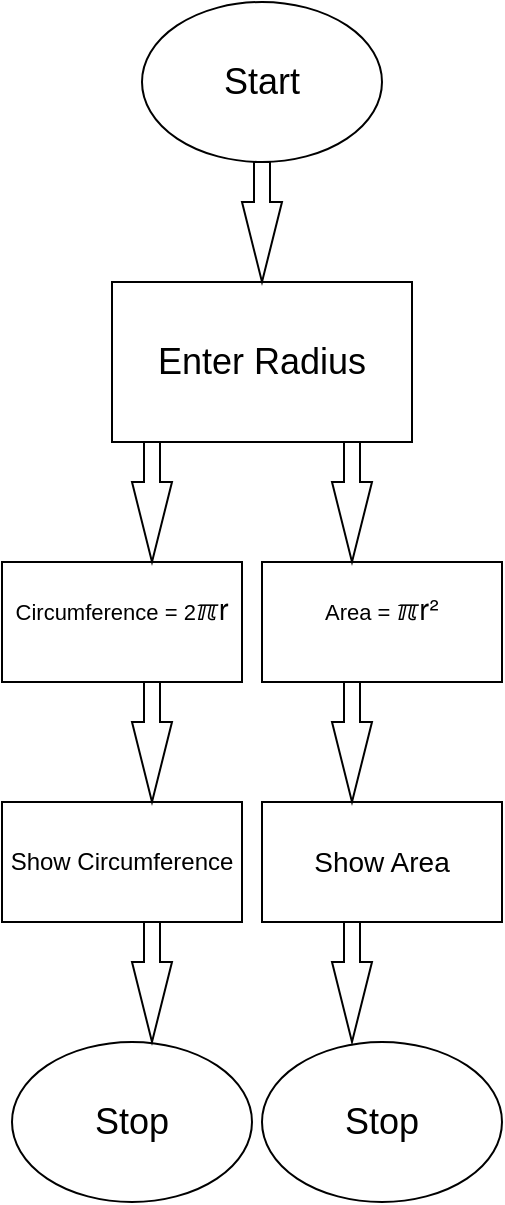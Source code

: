 <mxfile version="14.4.2" type="github"><diagram id="uKeBXFr9ePfVwxBIw0f9" name="Page-1"><mxGraphModel dx="1422" dy="762" grid="1" gridSize="10" guides="1" tooltips="1" connect="1" arrows="1" fold="1" page="1" pageScale="1" pageWidth="850" pageHeight="1100" math="0" shadow="0"><root><mxCell id="0"/><mxCell id="1" parent="0"/><mxCell id="jNXJlrop_OGe3CUt8n3I-1" value="&lt;font style=&quot;font-size: 18px&quot;&gt;Start&lt;/font&gt;" style="ellipse;whiteSpace=wrap;html=1;" vertex="1" parent="1"><mxGeometry x="365" width="120" height="80" as="geometry"/></mxCell><mxCell id="jNXJlrop_OGe3CUt8n3I-2" value="&lt;font style=&quot;font-size: 18px&quot;&gt;Enter Radius&lt;/font&gt;" style="rounded=0;whiteSpace=wrap;html=1;" vertex="1" parent="1"><mxGeometry x="350" y="140" width="150" height="80" as="geometry"/></mxCell><mxCell id="jNXJlrop_OGe3CUt8n3I-3" value="&lt;font style=&quot;font-size: 11px&quot;&gt;Circumference = 2&lt;span id=&quot;docs-internal-guid-28d19eb8-7fff-136f-90b2-225c098e7ec0&quot;&gt;&lt;span style=&quot;font-size: 11pt ; font-family: &amp;#34;helvetica neue&amp;#34; , sans-serif ; background-color: transparent ; vertical-align: baseline&quot;&gt;ℼr&lt;/span&gt;&lt;/span&gt;&lt;br&gt;&lt;/font&gt;&amp;nbsp;" style="rounded=0;whiteSpace=wrap;html=1;" vertex="1" parent="1"><mxGeometry x="295" y="280" width="120" height="60" as="geometry"/></mxCell><mxCell id="jNXJlrop_OGe3CUt8n3I-4" value="&lt;font style=&quot;font-size: 11px&quot;&gt;Area =&amp;nbsp;&lt;span id=&quot;docs-internal-guid-28d19eb8-7fff-136f-90b2-225c098e7ec0&quot;&gt;&lt;span style=&quot;font-size: 11pt ; font-family: &amp;#34;helvetica neue&amp;#34; , sans-serif ; background-color: transparent ; vertical-align: baseline&quot;&gt;ℼr&lt;/span&gt;&lt;/span&gt;&lt;span id=&quot;docs-internal-guid-556edd80-7fff-b18d-36ab-085abfa33c51&quot;&gt;&lt;span style=&quot;font-size: 11pt ; font-family: &amp;#34;helvetica neue&amp;#34; , sans-serif ; background-color: transparent ; vertical-align: baseline&quot;&gt;²&lt;/span&gt;&lt;/span&gt;&lt;br&gt;&amp;nbsp;&lt;/font&gt;" style="rounded=0;whiteSpace=wrap;html=1;" vertex="1" parent="1"><mxGeometry x="425" y="280" width="120" height="60" as="geometry"/></mxCell><mxCell id="jNXJlrop_OGe3CUt8n3I-5" value="Show Circumference" style="rounded=0;whiteSpace=wrap;html=1;" vertex="1" parent="1"><mxGeometry x="295" y="400" width="120" height="60" as="geometry"/></mxCell><mxCell id="jNXJlrop_OGe3CUt8n3I-6" value="&lt;font style=&quot;font-size: 14px&quot;&gt;Show Area&lt;/font&gt;" style="rounded=0;whiteSpace=wrap;html=1;" vertex="1" parent="1"><mxGeometry x="425" y="400" width="120" height="60" as="geometry"/></mxCell><mxCell id="jNXJlrop_OGe3CUt8n3I-7" value="&lt;font style=&quot;font-size: 18px&quot;&gt;Stop&lt;/font&gt;" style="ellipse;whiteSpace=wrap;html=1;" vertex="1" parent="1"><mxGeometry x="300" y="520" width="120" height="80" as="geometry"/></mxCell><mxCell id="jNXJlrop_OGe3CUt8n3I-8" value="&lt;font style=&quot;font-size: 18px&quot;&gt;Stop&lt;/font&gt;" style="ellipse;whiteSpace=wrap;html=1;" vertex="1" parent="1"><mxGeometry x="425" y="520" width="120" height="80" as="geometry"/></mxCell><mxCell id="jNXJlrop_OGe3CUt8n3I-13" value="" style="html=1;shadow=0;dashed=0;align=center;verticalAlign=middle;shape=mxgraph.arrows2.arrow;dy=0.6;dx=40;direction=south;notch=0;" vertex="1" parent="1"><mxGeometry x="415" y="80" width="20" height="60" as="geometry"/></mxCell><mxCell id="jNXJlrop_OGe3CUt8n3I-14" value="" style="html=1;shadow=0;dashed=0;align=center;verticalAlign=middle;shape=mxgraph.arrows2.arrow;dy=0.6;dx=40;direction=south;notch=0;" vertex="1" parent="1"><mxGeometry x="360" y="220" width="20" height="60" as="geometry"/></mxCell><mxCell id="jNXJlrop_OGe3CUt8n3I-15" value="" style="html=1;shadow=0;dashed=0;align=center;verticalAlign=middle;shape=mxgraph.arrows2.arrow;dy=0.6;dx=40;direction=south;notch=0;" vertex="1" parent="1"><mxGeometry x="460" y="220" width="20" height="60" as="geometry"/></mxCell><mxCell id="jNXJlrop_OGe3CUt8n3I-18" value="" style="html=1;shadow=0;dashed=0;align=center;verticalAlign=middle;shape=mxgraph.arrows2.arrow;dy=0.6;dx=40;direction=south;notch=0;" vertex="1" parent="1"><mxGeometry x="360" y="340" width="20" height="60" as="geometry"/></mxCell><mxCell id="jNXJlrop_OGe3CUt8n3I-19" value="" style="html=1;shadow=0;dashed=0;align=center;verticalAlign=middle;shape=mxgraph.arrows2.arrow;dy=0.6;dx=40;direction=south;notch=0;" vertex="1" parent="1"><mxGeometry x="460" y="340" width="20" height="60" as="geometry"/></mxCell><mxCell id="jNXJlrop_OGe3CUt8n3I-20" value="" style="html=1;shadow=0;dashed=0;align=center;verticalAlign=middle;shape=mxgraph.arrows2.arrow;dy=0.6;dx=40;direction=south;notch=0;" vertex="1" parent="1"><mxGeometry x="360" y="460" width="20" height="60" as="geometry"/></mxCell><mxCell id="jNXJlrop_OGe3CUt8n3I-21" value="" style="html=1;shadow=0;dashed=0;align=center;verticalAlign=middle;shape=mxgraph.arrows2.arrow;dy=0.6;dx=40;direction=south;notch=0;" vertex="1" parent="1"><mxGeometry x="460" y="460" width="20" height="60" as="geometry"/></mxCell></root></mxGraphModel></diagram></mxfile>